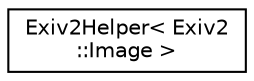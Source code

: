 digraph "Graphical Class Hierarchy"
{
 // LATEX_PDF_SIZE
  edge [fontname="Helvetica",fontsize="10",labelfontname="Helvetica",labelfontsize="10"];
  node [fontname="Helvetica",fontsize="10",shape=record];
  rankdir="LR";
  Node0 [label="Exiv2Helper\< Exiv2\l::Image \>",height=0.2,width=0.4,color="black", fillcolor="white", style="filled",URL="$struct_exiv2_helper.html",tooltip=" "];
}
